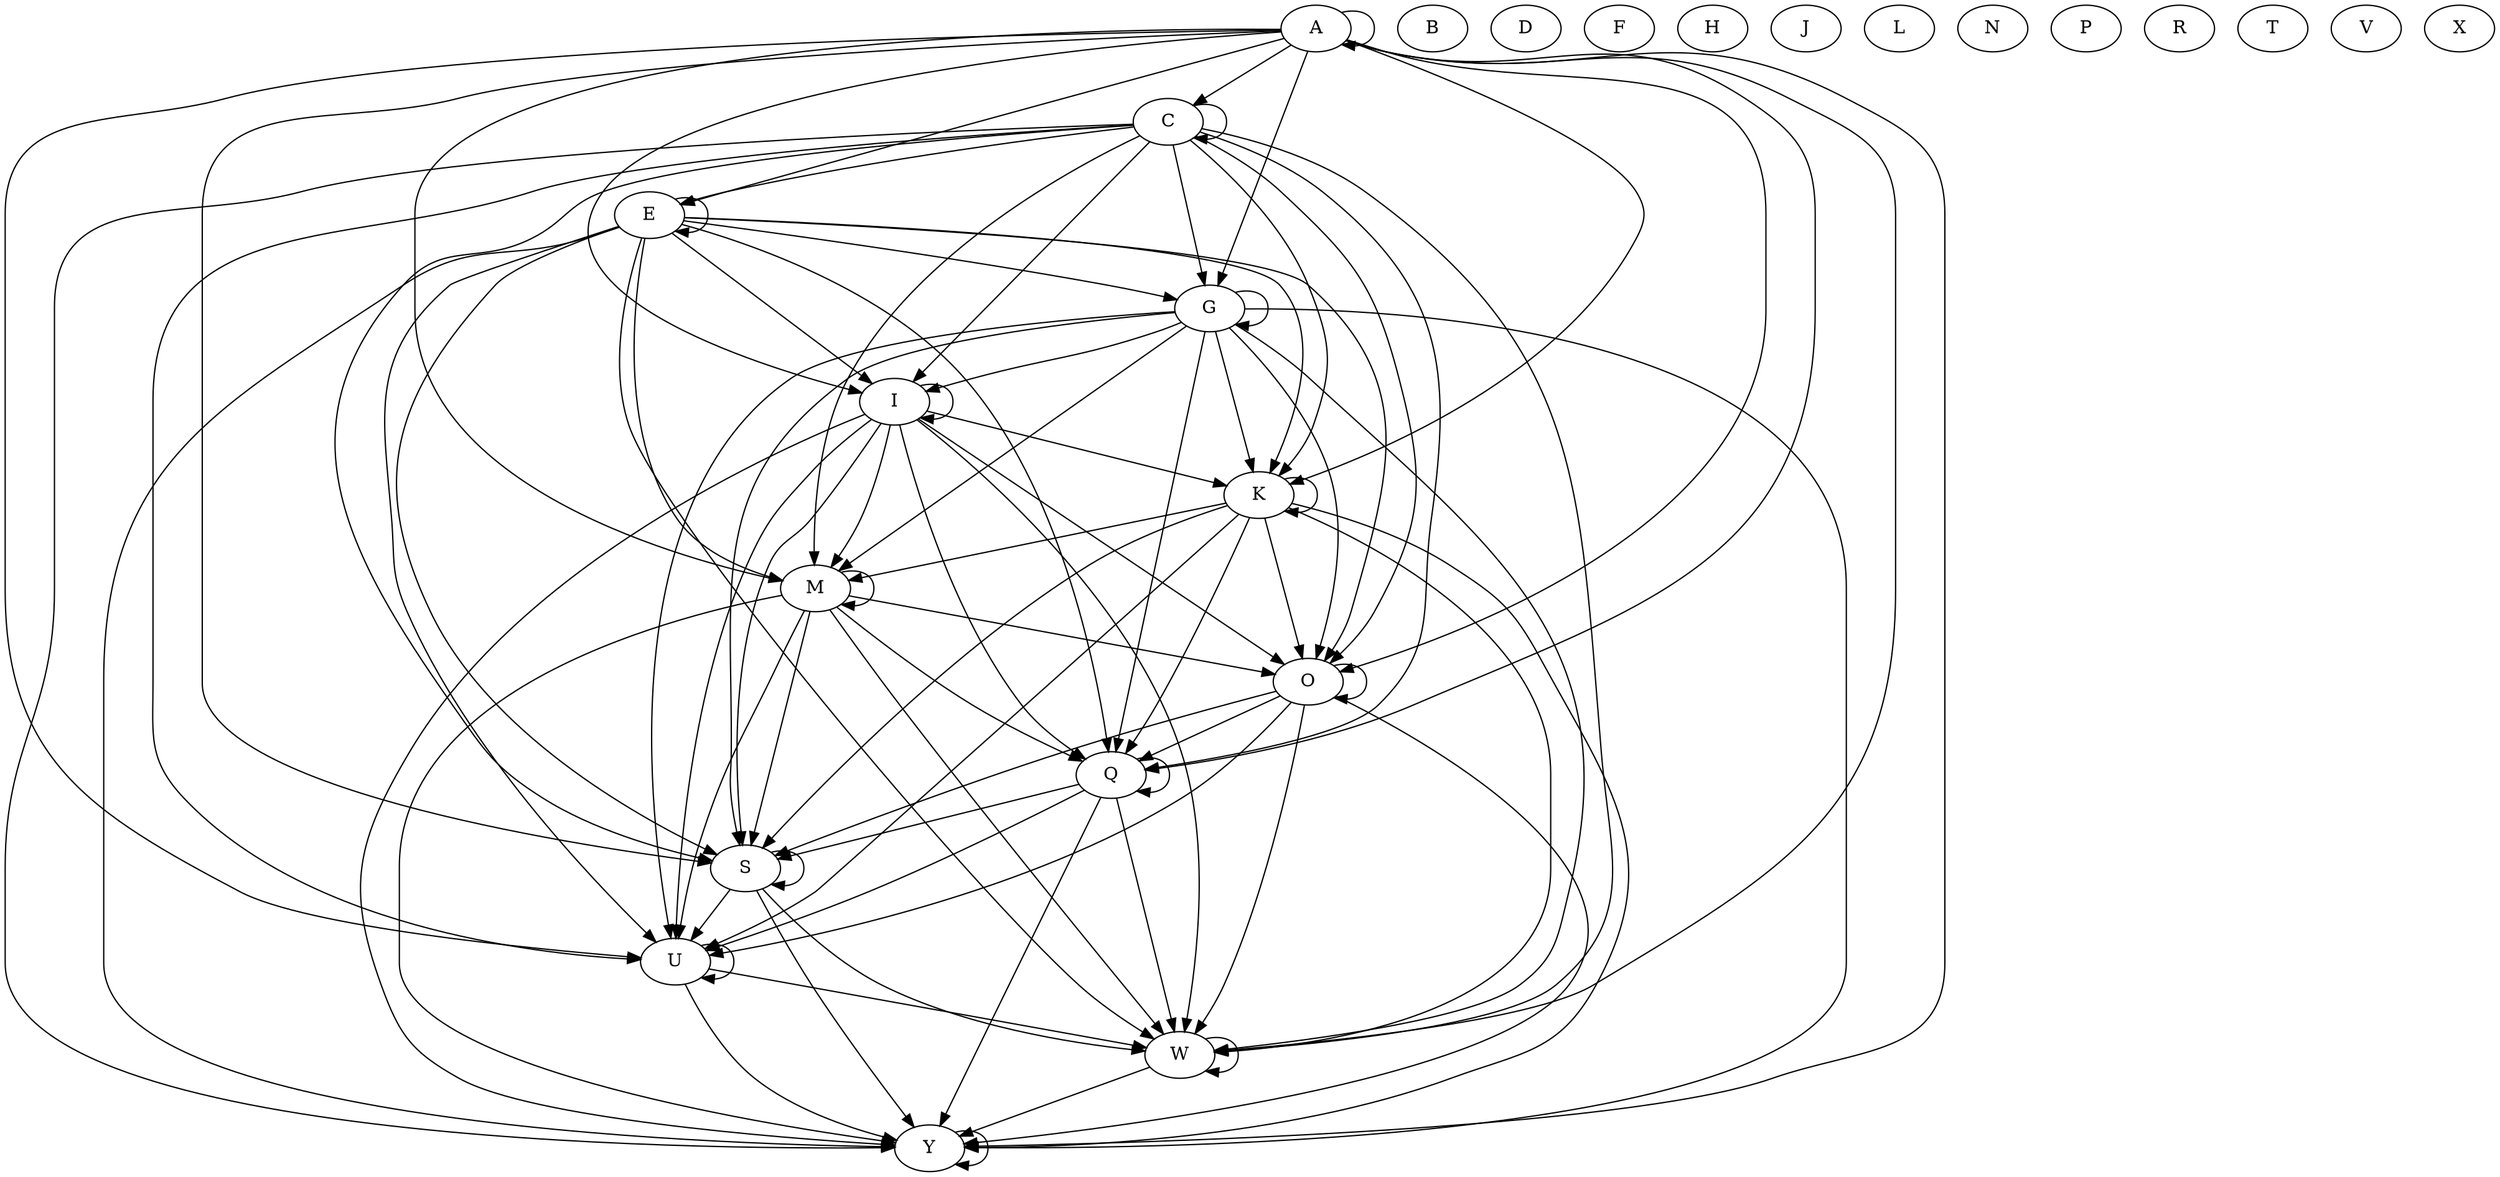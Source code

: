 digraph matrix {
A->A
B
A->C
A->E
A->G
A->I
A->K
A->M
A->O
A->Q
A->S
A->U
A->W
A->Y
C->C
D
C->E
C->G
C->I
C->K
C->M
C->O
C->Q
C->S
C->U
C->W
C->Y
E->E
F
E->G
E->I
E->K
E->M
E->O
E->Q
E->S
E->U
E->W
E->Y
G->G
H
G->I
G->K
G->M
G->O
G->Q
G->S
G->U
G->W
G->Y
I->I
J
I->K
I->M
I->O
I->Q
I->S
I->U
I->W
I->Y
K->K
L
K->M
K->O
K->Q
K->S
K->U
K->W
K->Y
M->M
N
M->O
M->Q
M->S
M->U
M->W
M->Y
O->O
P
O->Q
O->S
O->U
O->W
O->Y
Q->Q
R
Q->S
Q->U
Q->W
Q->Y
S->S
T
S->U
S->W
S->Y
U->U
V
U->W
U->Y
W->W
X
W->Y
Y->Y
}